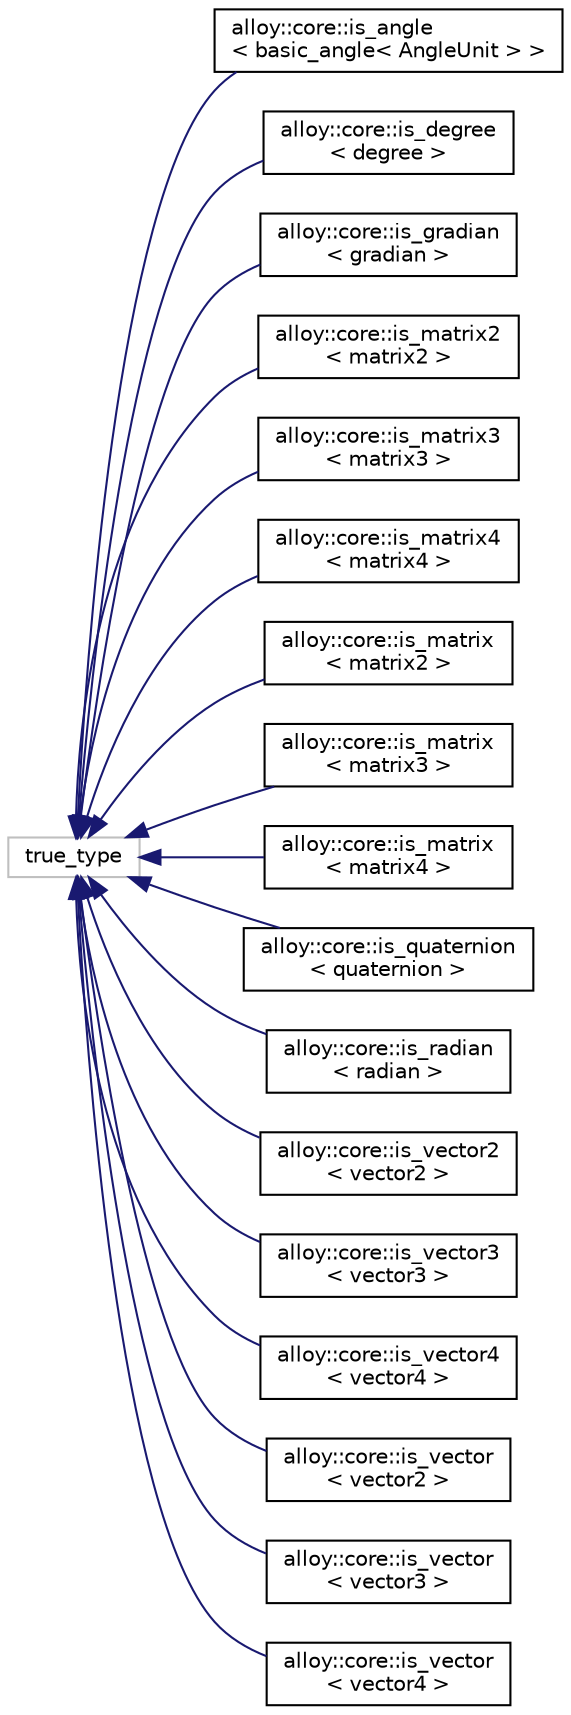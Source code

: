digraph "Graphical Class Hierarchy"
{
  edge [fontname="Helvetica",fontsize="10",labelfontname="Helvetica",labelfontsize="10"];
  node [fontname="Helvetica",fontsize="10",shape=record];
  rankdir="LR";
  Node1 [label="true_type",height=0.2,width=0.4,color="grey75", fillcolor="white", style="filled"];
  Node1 -> Node2 [dir="back",color="midnightblue",fontsize="10",style="solid",fontname="Helvetica"];
  Node2 [label="alloy::core::is_angle\l\< basic_angle\< AngleUnit \> \>",height=0.2,width=0.4,color="black", fillcolor="white", style="filled",URL="$dc/d5f/structalloy_1_1core_1_1is__angle_3_01basic__angle_3_01_angle_unit_01_4_01_4.html"];
  Node1 -> Node3 [dir="back",color="midnightblue",fontsize="10",style="solid",fontname="Helvetica"];
  Node3 [label="alloy::core::is_degree\l\< degree \>",height=0.2,width=0.4,color="black", fillcolor="white", style="filled",URL="$d5/dfc/structalloy_1_1core_1_1is__degree_3_01degree_01_4.html"];
  Node1 -> Node4 [dir="back",color="midnightblue",fontsize="10",style="solid",fontname="Helvetica"];
  Node4 [label="alloy::core::is_gradian\l\< gradian \>",height=0.2,width=0.4,color="black", fillcolor="white", style="filled",URL="$d3/d9e/structalloy_1_1core_1_1is__gradian_3_01gradian_01_4.html"];
  Node1 -> Node5 [dir="back",color="midnightblue",fontsize="10",style="solid",fontname="Helvetica"];
  Node5 [label="alloy::core::is_matrix2\l\< matrix2 \>",height=0.2,width=0.4,color="black", fillcolor="white", style="filled",URL="$da/d45/structalloy_1_1core_1_1is__matrix2_3_01matrix2_01_4.html"];
  Node1 -> Node6 [dir="back",color="midnightblue",fontsize="10",style="solid",fontname="Helvetica"];
  Node6 [label="alloy::core::is_matrix3\l\< matrix3 \>",height=0.2,width=0.4,color="black", fillcolor="white", style="filled",URL="$d2/d5f/structalloy_1_1core_1_1is__matrix3_3_01matrix3_01_4.html"];
  Node1 -> Node7 [dir="back",color="midnightblue",fontsize="10",style="solid",fontname="Helvetica"];
  Node7 [label="alloy::core::is_matrix4\l\< matrix4 \>",height=0.2,width=0.4,color="black", fillcolor="white", style="filled",URL="$d5/deb/structalloy_1_1core_1_1is__matrix4_3_01matrix4_01_4.html"];
  Node1 -> Node8 [dir="back",color="midnightblue",fontsize="10",style="solid",fontname="Helvetica"];
  Node8 [label="alloy::core::is_matrix\l\< matrix2 \>",height=0.2,width=0.4,color="black", fillcolor="white", style="filled",URL="$dc/dfa/structalloy_1_1core_1_1is__matrix_3_01matrix2_01_4.html"];
  Node1 -> Node9 [dir="back",color="midnightblue",fontsize="10",style="solid",fontname="Helvetica"];
  Node9 [label="alloy::core::is_matrix\l\< matrix3 \>",height=0.2,width=0.4,color="black", fillcolor="white", style="filled",URL="$dd/dc5/structalloy_1_1core_1_1is__matrix_3_01matrix3_01_4.html"];
  Node1 -> Node10 [dir="back",color="midnightblue",fontsize="10",style="solid",fontname="Helvetica"];
  Node10 [label="alloy::core::is_matrix\l\< matrix4 \>",height=0.2,width=0.4,color="black", fillcolor="white", style="filled",URL="$d9/dd1/structalloy_1_1core_1_1is__matrix_3_01matrix4_01_4.html"];
  Node1 -> Node11 [dir="back",color="midnightblue",fontsize="10",style="solid",fontname="Helvetica"];
  Node11 [label="alloy::core::is_quaternion\l\< quaternion \>",height=0.2,width=0.4,color="black", fillcolor="white", style="filled",URL="$da/d05/structalloy_1_1core_1_1is__quaternion_3_01quaternion_01_4.html"];
  Node1 -> Node12 [dir="back",color="midnightblue",fontsize="10",style="solid",fontname="Helvetica"];
  Node12 [label="alloy::core::is_radian\l\< radian \>",height=0.2,width=0.4,color="black", fillcolor="white", style="filled",URL="$d6/dd4/structalloy_1_1core_1_1is__radian_3_01radian_01_4.html"];
  Node1 -> Node13 [dir="back",color="midnightblue",fontsize="10",style="solid",fontname="Helvetica"];
  Node13 [label="alloy::core::is_vector2\l\< vector2 \>",height=0.2,width=0.4,color="black", fillcolor="white", style="filled",URL="$de/dbd/structalloy_1_1core_1_1is__vector2_3_01vector2_01_4.html"];
  Node1 -> Node14 [dir="back",color="midnightblue",fontsize="10",style="solid",fontname="Helvetica"];
  Node14 [label="alloy::core::is_vector3\l\< vector3 \>",height=0.2,width=0.4,color="black", fillcolor="white", style="filled",URL="$da/dbf/structalloy_1_1core_1_1is__vector3_3_01vector3_01_4.html"];
  Node1 -> Node15 [dir="back",color="midnightblue",fontsize="10",style="solid",fontname="Helvetica"];
  Node15 [label="alloy::core::is_vector4\l\< vector4 \>",height=0.2,width=0.4,color="black", fillcolor="white", style="filled",URL="$d2/dde/structalloy_1_1core_1_1is__vector4_3_01vector4_01_4.html"];
  Node1 -> Node16 [dir="back",color="midnightblue",fontsize="10",style="solid",fontname="Helvetica"];
  Node16 [label="alloy::core::is_vector\l\< vector2 \>",height=0.2,width=0.4,color="black", fillcolor="white", style="filled",URL="$dc/d6c/structalloy_1_1core_1_1is__vector_3_01vector2_01_4.html"];
  Node1 -> Node17 [dir="back",color="midnightblue",fontsize="10",style="solid",fontname="Helvetica"];
  Node17 [label="alloy::core::is_vector\l\< vector3 \>",height=0.2,width=0.4,color="black", fillcolor="white", style="filled",URL="$da/dd5/structalloy_1_1core_1_1is__vector_3_01vector3_01_4.html"];
  Node1 -> Node18 [dir="back",color="midnightblue",fontsize="10",style="solid",fontname="Helvetica"];
  Node18 [label="alloy::core::is_vector\l\< vector4 \>",height=0.2,width=0.4,color="black", fillcolor="white", style="filled",URL="$dd/da7/structalloy_1_1core_1_1is__vector_3_01vector4_01_4.html"];
}
